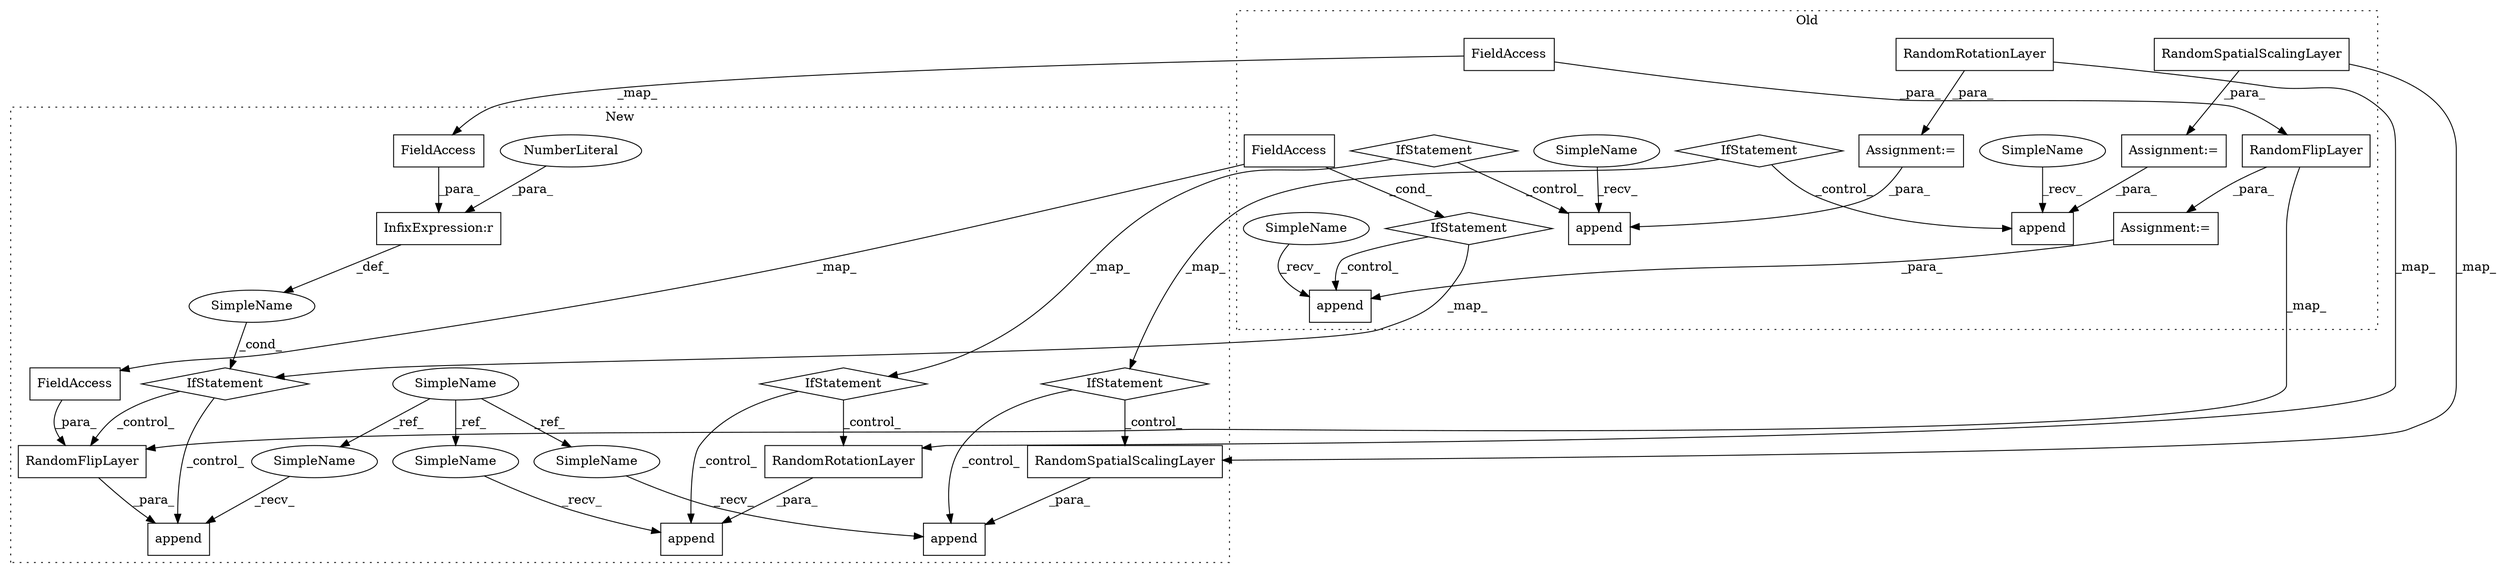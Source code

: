 digraph G {
subgraph cluster0 {
1 [label="RandomRotationLayer" a="32" s="5639,5730" l="20,1" shape="box"];
3 [label="Assignment:=" a="7" s="5638" l="1" shape="box"];
5 [label="append" a="32" s="6016,6040" l="7,1" shape="box"];
7 [label="append" a="32" s="5804,5826" l="7,1" shape="box"];
8 [label="IfStatement" a="25" s="5954,5984" l="4,2" shape="diamond"];
10 [label="Assignment:=" a="7" s="5435" l="1" shape="box"];
15 [label="IfStatement" a="25" s="5739,5772" l="4,2" shape="diamond"];
18 [label="RandomFlipLayer" a="32" s="5436,5479" l="16,1" shape="box"];
19 [label="append" a="32" s="5912,5937" l="7,1" shape="box"];
20 [label="Assignment:=" a="7" s="5506" l="1" shape="box"];
22 [label="IfStatement" a="25" s="5843,5880" l="4,2" shape="diamond"];
24 [label="RandomSpatialScalingLayer" a="32" s="5507,5612" l="26,1" shape="box"];
27 [label="FieldAccess" a="22" s="5452" l="27" shape="box"];
29 [label="FieldAccess" a="22" s="5743" l="29" shape="box"];
33 [label="SimpleName" a="42" s="5784" l="19" shape="ellipse"];
34 [label="SimpleName" a="42" s="5996" l="19" shape="ellipse"];
35 [label="SimpleName" a="42" s="5892" l="19" shape="ellipse"];
label = "Old";
style="dotted";
}
subgraph cluster1 {
2 [label="RandomRotationLayer" a="32" s="5842,5933" l="20,1" shape="box"];
4 [label="append" a="32" s="5835,5934" l="7,1" shape="box"];
6 [label="SimpleName" a="42" s="5186" l="19" shape="ellipse"];
9 [label="IfStatement" a="25" s="5767,5803" l="4,2" shape="diamond"];
11 [label="append" a="32" s="5486,5548" l="7,1" shape="box"];
12 [label="InfixExpression:r" a="27" s="5450" l="3" shape="box"];
13 [label="NumberLiteral" a="34" s="5453" l="1" shape="ellipse"];
14 [label="IfStatement" a="25" s="5408,5454" l="4,2" shape="diamond"];
16 [label="SimpleName" a="42" s="" l="" shape="ellipse"];
17 [label="RandomFlipLayer" a="32" s="5493,5547" l="16,1" shape="box"];
21 [label="append" a="32" s="5637,5750" l="7,1" shape="box"];
23 [label="IfStatement" a="25" s="5565,5605" l="4,2" shape="diamond"];
25 [label="RandomSpatialScalingLayer" a="32" s="5644,5749" l="26,1" shape="box"];
26 [label="FieldAccess" a="22" s="5412" l="38" shape="box"];
28 [label="FieldAccess" a="22" s="5509" l="38" shape="box"];
30 [label="SimpleName" a="42" s="5617" l="19" shape="ellipse"];
31 [label="SimpleName" a="42" s="5815" l="19" shape="ellipse"];
32 [label="SimpleName" a="42" s="5466" l="19" shape="ellipse"];
label = "New";
style="dotted";
}
1 -> 2 [label="_map_"];
1 -> 3 [label="_para_"];
2 -> 4 [label="_para_"];
3 -> 5 [label="_para_"];
6 -> 31 [label="_ref_"];
6 -> 30 [label="_ref_"];
6 -> 32 [label="_ref_"];
8 -> 5 [label="_control_"];
8 -> 9 [label="_map_"];
9 -> 4 [label="_control_"];
9 -> 2 [label="_control_"];
10 -> 7 [label="_para_"];
12 -> 16 [label="_def_"];
13 -> 12 [label="_para_"];
14 -> 11 [label="_control_"];
14 -> 17 [label="_control_"];
15 -> 14 [label="_map_"];
15 -> 7 [label="_control_"];
16 -> 14 [label="_cond_"];
17 -> 11 [label="_para_"];
18 -> 17 [label="_map_"];
18 -> 10 [label="_para_"];
20 -> 19 [label="_para_"];
22 -> 19 [label="_control_"];
22 -> 23 [label="_map_"];
23 -> 25 [label="_control_"];
23 -> 21 [label="_control_"];
24 -> 20 [label="_para_"];
24 -> 25 [label="_map_"];
25 -> 21 [label="_para_"];
26 -> 12 [label="_para_"];
27 -> 18 [label="_para_"];
27 -> 26 [label="_map_"];
28 -> 17 [label="_para_"];
29 -> 15 [label="_cond_"];
29 -> 28 [label="_map_"];
30 -> 21 [label="_recv_"];
31 -> 4 [label="_recv_"];
32 -> 11 [label="_recv_"];
33 -> 7 [label="_recv_"];
34 -> 5 [label="_recv_"];
35 -> 19 [label="_recv_"];
}